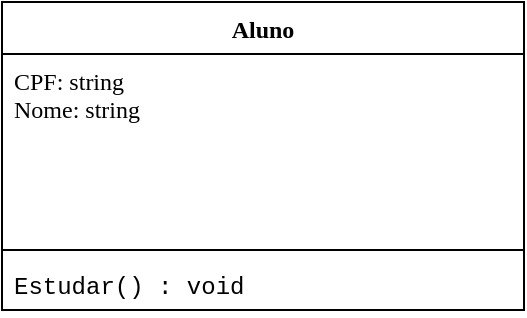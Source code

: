 <mxfile version="21.6.9" type="device">
  <diagram name="Página-1" id="elQJIqAhuHyEnO_I5qYp">
    <mxGraphModel dx="1054" dy="578" grid="1" gridSize="10" guides="1" tooltips="1" connect="1" arrows="1" fold="1" page="1" pageScale="1" pageWidth="827" pageHeight="1169" math="0" shadow="0">
      <root>
        <mxCell id="0" />
        <mxCell id="1" parent="0" />
        <mxCell id="WPsyiAI3roOQtpe5C7p6-1" value="&lt;font face=&quot;Comic Sans MS&quot;&gt;Aluno&lt;/font&gt;" style="swimlane;fontStyle=1;align=center;verticalAlign=top;childLayout=stackLayout;horizontal=1;startSize=26;horizontalStack=0;resizeParent=1;resizeParentMax=0;resizeLast=0;collapsible=1;marginBottom=0;whiteSpace=wrap;html=1;" vertex="1" parent="1">
          <mxGeometry x="283" y="200" width="261" height="154" as="geometry" />
        </mxCell>
        <mxCell id="WPsyiAI3roOQtpe5C7p6-2" value="&lt;font face=&quot;Times New Roman&quot;&gt;CPF: string&lt;br&gt;Nome: string&lt;/font&gt;" style="text;strokeColor=none;fillColor=none;align=left;verticalAlign=top;spacingLeft=4;spacingRight=4;overflow=hidden;rotatable=0;points=[[0,0.5],[1,0.5]];portConstraint=eastwest;whiteSpace=wrap;html=1;" vertex="1" parent="WPsyiAI3roOQtpe5C7p6-1">
          <mxGeometry y="26" width="261" height="94" as="geometry" />
        </mxCell>
        <mxCell id="WPsyiAI3roOQtpe5C7p6-3" value="" style="line;strokeWidth=1;fillColor=none;align=left;verticalAlign=middle;spacingTop=-1;spacingLeft=3;spacingRight=3;rotatable=0;labelPosition=right;points=[];portConstraint=eastwest;strokeColor=inherit;" vertex="1" parent="WPsyiAI3roOQtpe5C7p6-1">
          <mxGeometry y="120" width="261" height="8" as="geometry" />
        </mxCell>
        <mxCell id="WPsyiAI3roOQtpe5C7p6-4" value="&lt;font face=&quot;Courier New&quot;&gt;Estudar() : void&lt;/font&gt;" style="text;strokeColor=none;fillColor=none;align=left;verticalAlign=top;spacingLeft=4;spacingRight=4;overflow=hidden;rotatable=0;points=[[0,0.5],[1,0.5]];portConstraint=eastwest;whiteSpace=wrap;html=1;" vertex="1" parent="WPsyiAI3roOQtpe5C7p6-1">
          <mxGeometry y="128" width="261" height="26" as="geometry" />
        </mxCell>
      </root>
    </mxGraphModel>
  </diagram>
</mxfile>
